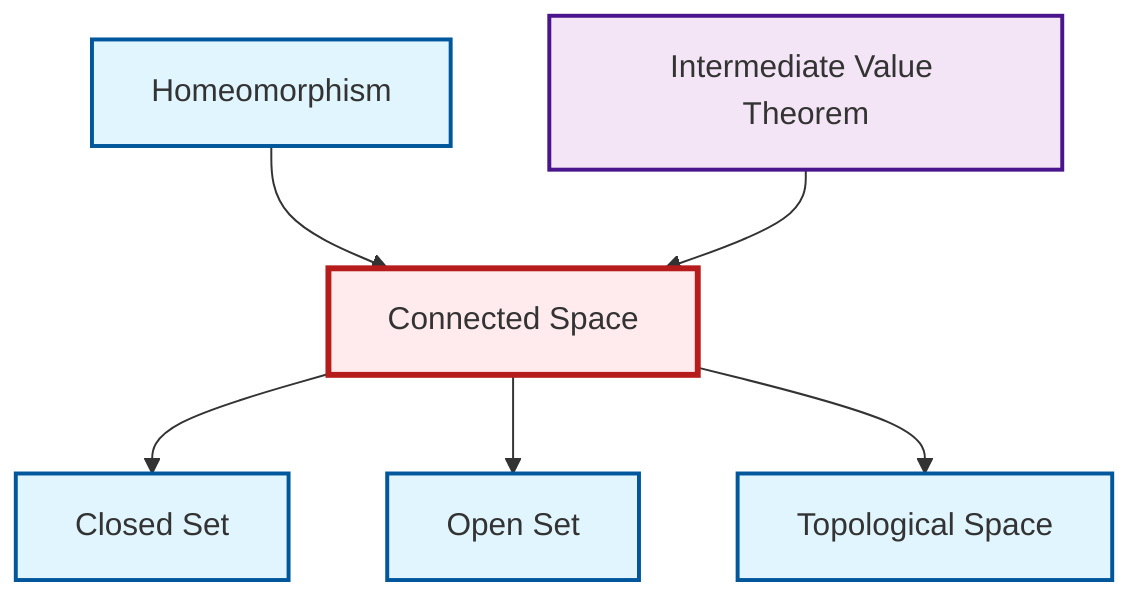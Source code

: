 graph TD
    classDef definition fill:#e1f5fe,stroke:#01579b,stroke-width:2px
    classDef theorem fill:#f3e5f5,stroke:#4a148c,stroke-width:2px
    classDef axiom fill:#fff3e0,stroke:#e65100,stroke-width:2px
    classDef example fill:#e8f5e9,stroke:#1b5e20,stroke-width:2px
    classDef current fill:#ffebee,stroke:#b71c1c,stroke-width:3px
    def-homeomorphism["Homeomorphism"]:::definition
    def-closed-set["Closed Set"]:::definition
    def-connected["Connected Space"]:::definition
    def-open-set["Open Set"]:::definition
    def-topological-space["Topological Space"]:::definition
    thm-intermediate-value["Intermediate Value Theorem"]:::theorem
    def-connected --> def-closed-set
    def-connected --> def-open-set
    def-homeomorphism --> def-connected
    def-connected --> def-topological-space
    thm-intermediate-value --> def-connected
    class def-connected current